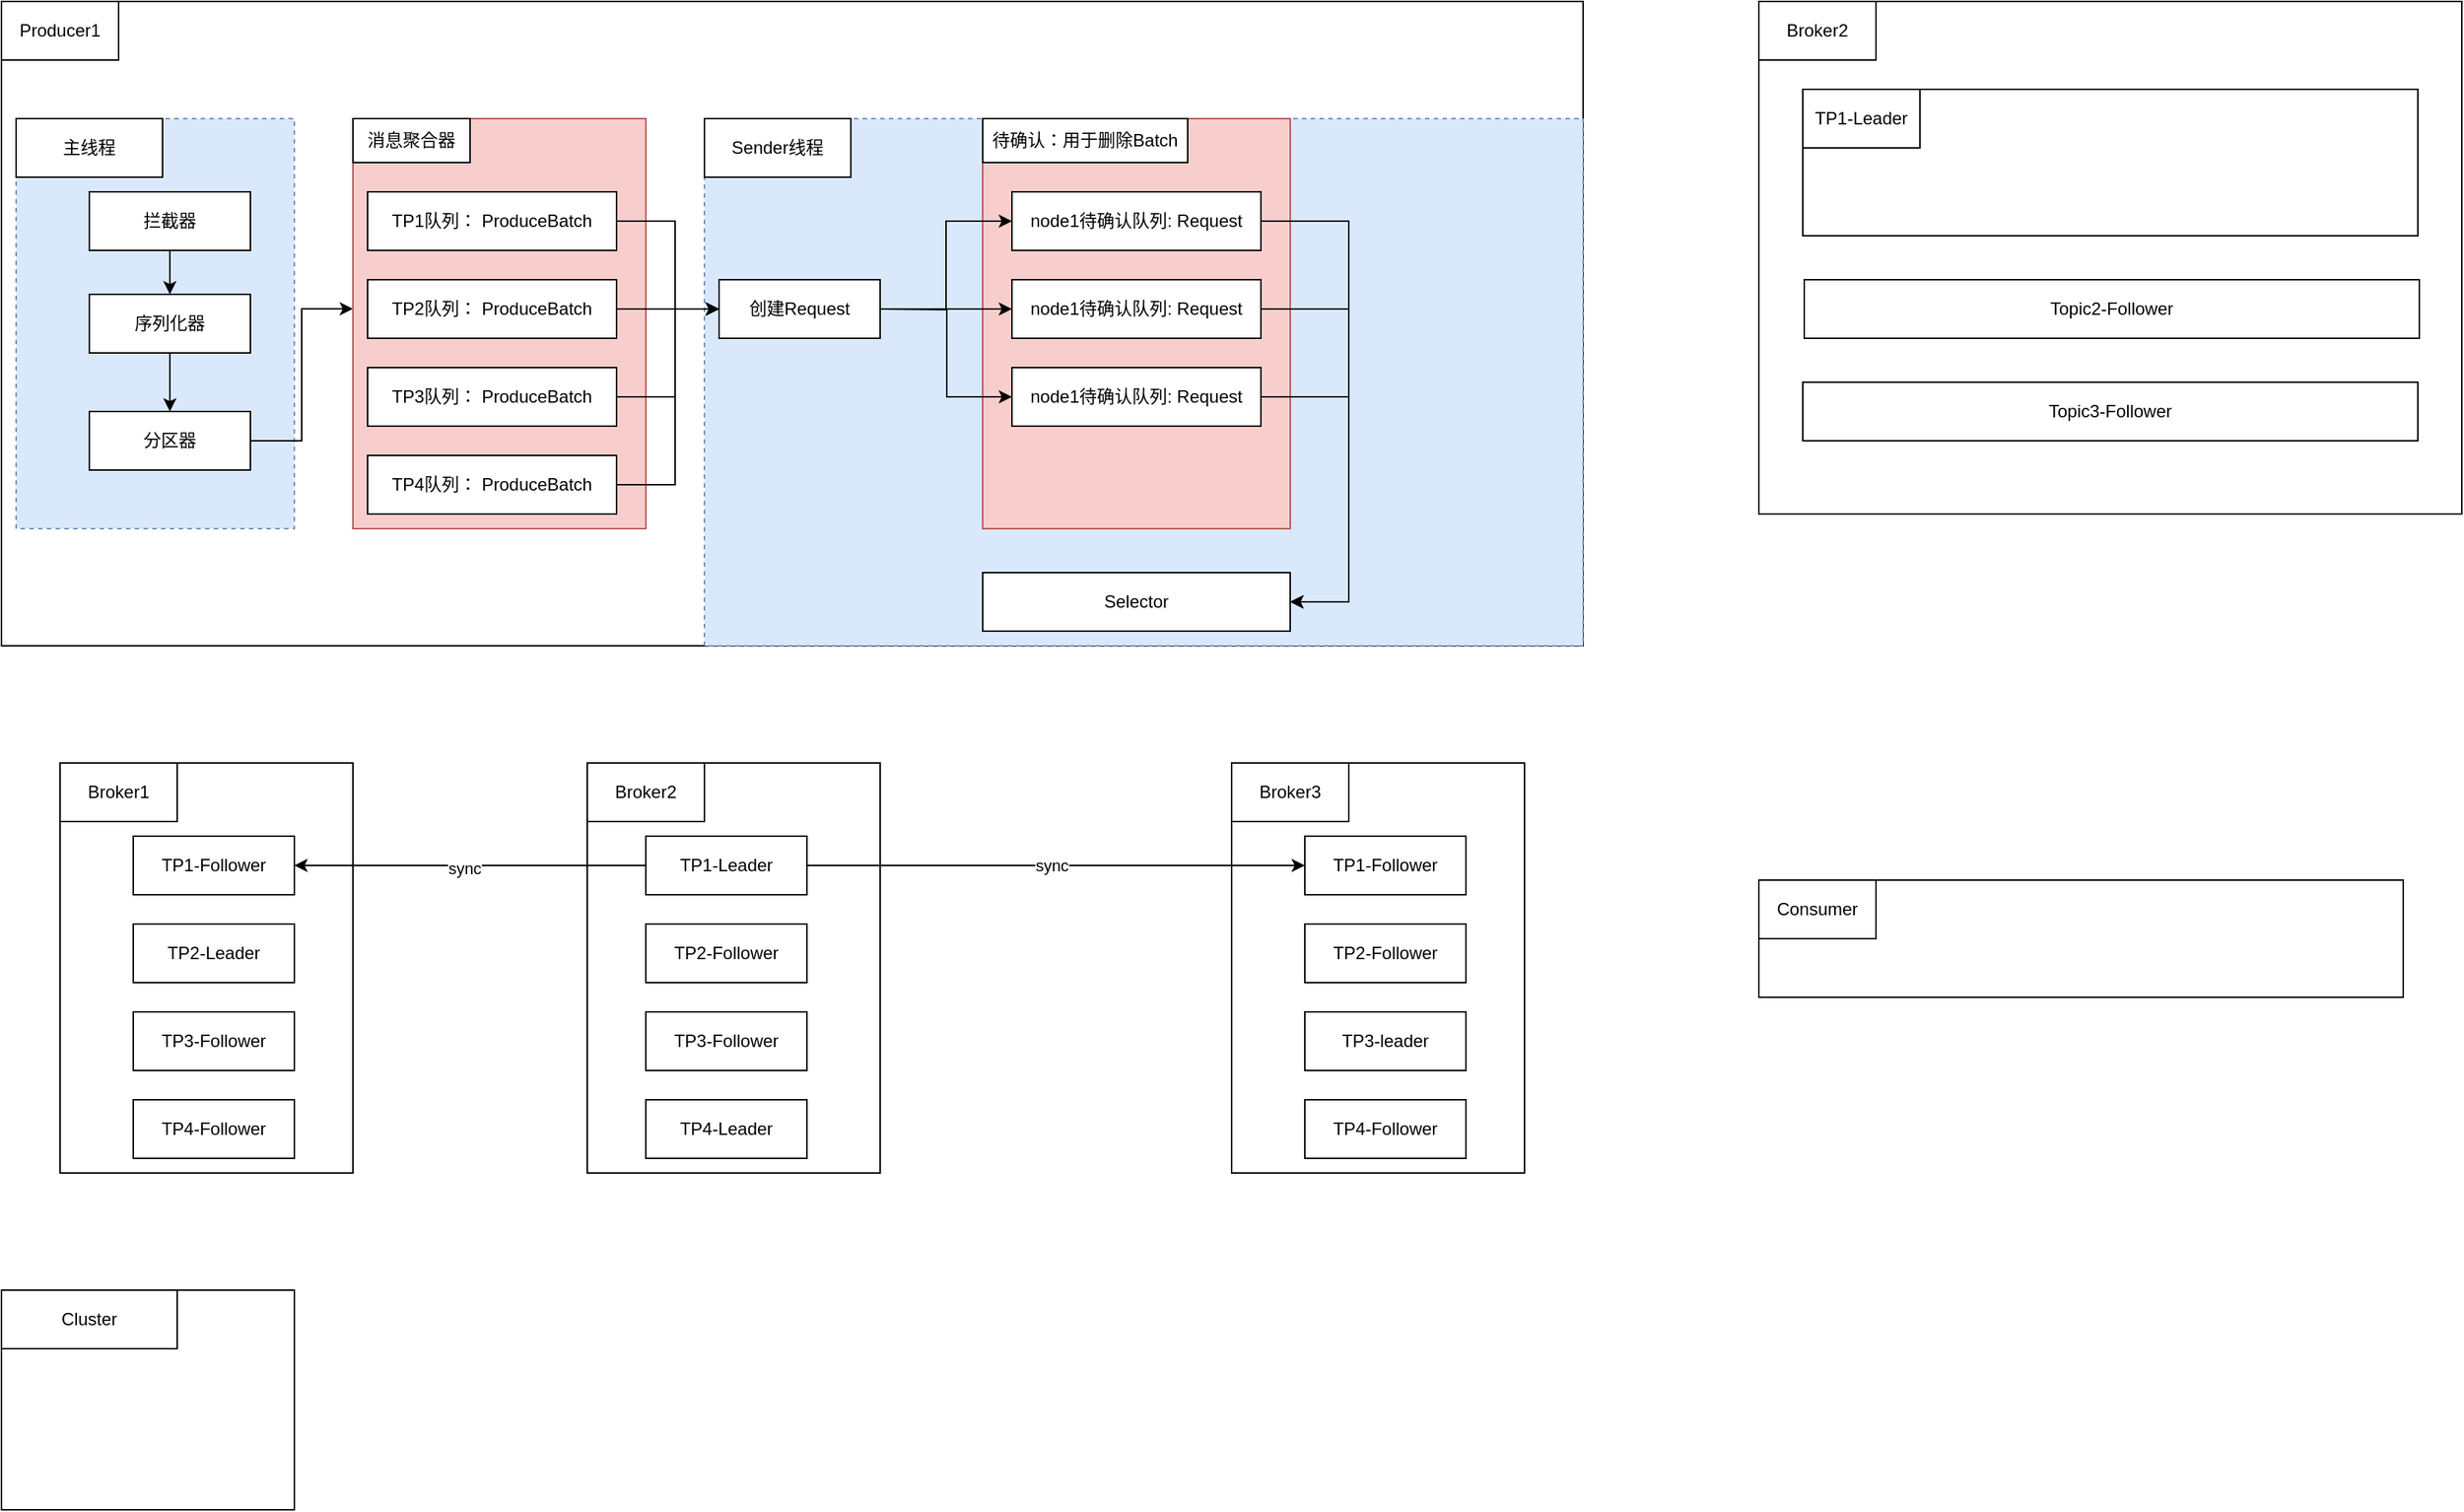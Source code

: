 <mxfile version="14.3.2" type="github"><diagram id="fw-UlmHIZEO9z2KH26Mo" name="第 1 页"><mxGraphModel dx="2860" dy="1131" grid="1" gridSize="10" guides="1" tooltips="1" connect="1" arrows="1" fold="1" page="1" pageScale="1" pageWidth="827" pageHeight="1169" math="0" shadow="0"><root><mxCell id="0"/><mxCell id="1" parent="0"/><mxCell id="Le9utmZX3Mdmg1YGm_us-4" value="" style="rounded=0;whiteSpace=wrap;html=1;" parent="1" vertex="1"><mxGeometry x="-760" y="40" width="1080" height="440" as="geometry"/></mxCell><mxCell id="Le9utmZX3Mdmg1YGm_us-47" value="" style="rounded=0;whiteSpace=wrap;html=1;dashed=1;fillColor=#dae8fc;strokeColor=#6c8ebf;" parent="1" vertex="1"><mxGeometry x="-280" y="120" width="600" height="360" as="geometry"/></mxCell><mxCell id="Le9utmZX3Mdmg1YGm_us-5" value="Producer1" style="rounded=0;whiteSpace=wrap;html=1;" parent="1" vertex="1"><mxGeometry x="-760" y="40" width="80" height="40" as="geometry"/></mxCell><mxCell id="Le9utmZX3Mdmg1YGm_us-6" value="" style="rounded=0;whiteSpace=wrap;html=1;" parent="1" vertex="1"><mxGeometry x="440" y="40" width="480" height="350" as="geometry"/></mxCell><mxCell id="Le9utmZX3Mdmg1YGm_us-7" value="Broker2" style="rounded=0;whiteSpace=wrap;html=1;" parent="1" vertex="1"><mxGeometry x="440" y="40" width="80" height="40" as="geometry"/></mxCell><mxCell id="Le9utmZX3Mdmg1YGm_us-9" value="" style="rounded=0;whiteSpace=wrap;html=1;" parent="1" vertex="1"><mxGeometry x="440" y="640" width="440" height="80" as="geometry"/></mxCell><mxCell id="Le9utmZX3Mdmg1YGm_us-10" value="Consumer" style="rounded=0;whiteSpace=wrap;html=1;" parent="1" vertex="1"><mxGeometry x="440" y="640" width="80" height="40" as="geometry"/></mxCell><mxCell id="Le9utmZX3Mdmg1YGm_us-11" value="" style="rounded=0;whiteSpace=wrap;html=1;" parent="1" vertex="1"><mxGeometry x="-720" y="560" width="200" height="280" as="geometry"/></mxCell><mxCell id="Le9utmZX3Mdmg1YGm_us-12" value="Broker1" style="rounded=0;whiteSpace=wrap;html=1;" parent="1" vertex="1"><mxGeometry x="-720" y="560" width="80" height="40" as="geometry"/></mxCell><mxCell id="Le9utmZX3Mdmg1YGm_us-13" value="" style="rounded=0;whiteSpace=wrap;html=1;" parent="1" vertex="1"><mxGeometry x="80" y="560" width="200" height="280" as="geometry"/></mxCell><mxCell id="Le9utmZX3Mdmg1YGm_us-14" value="Broker3" style="rounded=0;whiteSpace=wrap;html=1;" parent="1" vertex="1"><mxGeometry x="80" y="560" width="80" height="40" as="geometry"/></mxCell><mxCell id="Le9utmZX3Mdmg1YGm_us-16" value="" style="rounded=0;whiteSpace=wrap;html=1;" parent="1" vertex="1"><mxGeometry x="470" y="100" width="420" height="100" as="geometry"/></mxCell><mxCell id="Le9utmZX3Mdmg1YGm_us-17" value="TP1-Leader" style="rounded=0;whiteSpace=wrap;html=1;" parent="1" vertex="1"><mxGeometry x="470" y="100" width="80" height="40" as="geometry"/></mxCell><mxCell id="Le9utmZX3Mdmg1YGm_us-18" value="Topic2-Follower" style="rounded=0;whiteSpace=wrap;html=1;" parent="1" vertex="1"><mxGeometry x="471" y="230" width="420" height="40" as="geometry"/></mxCell><mxCell id="Le9utmZX3Mdmg1YGm_us-19" value="Topic3-Follower" style="rounded=0;whiteSpace=wrap;html=1;" parent="1" vertex="1"><mxGeometry x="470" y="300" width="420" height="40" as="geometry"/></mxCell><mxCell id="Le9utmZX3Mdmg1YGm_us-20" value="TP1-Follower" style="rounded=0;whiteSpace=wrap;html=1;" parent="1" vertex="1"><mxGeometry x="-670" y="610" width="110" height="40" as="geometry"/></mxCell><mxCell id="Le9utmZX3Mdmg1YGm_us-21" value="TP2-Leader" style="rounded=0;whiteSpace=wrap;html=1;" parent="1" vertex="1"><mxGeometry x="-670" y="670" width="110" height="40" as="geometry"/></mxCell><mxCell id="Le9utmZX3Mdmg1YGm_us-22" value="TP3-Follower" style="rounded=0;whiteSpace=wrap;html=1;" parent="1" vertex="1"><mxGeometry x="-670" y="730" width="110" height="40" as="geometry"/></mxCell><mxCell id="Le9utmZX3Mdmg1YGm_us-23" value="TP1-Follower" style="rounded=0;whiteSpace=wrap;html=1;" parent="1" vertex="1"><mxGeometry x="130" y="610" width="110" height="40" as="geometry"/></mxCell><mxCell id="Le9utmZX3Mdmg1YGm_us-24" value="TP2-Follower" style="rounded=0;whiteSpace=wrap;html=1;" parent="1" vertex="1"><mxGeometry x="130" y="670" width="110" height="40" as="geometry"/></mxCell><mxCell id="Le9utmZX3Mdmg1YGm_us-25" value="TP3-leader" style="rounded=0;whiteSpace=wrap;html=1;" parent="1" vertex="1"><mxGeometry x="130" y="730" width="110" height="40" as="geometry"/></mxCell><mxCell id="Le9utmZX3Mdmg1YGm_us-26" value="" style="rounded=0;whiteSpace=wrap;html=1;dashed=1;fillColor=#dae8fc;strokeColor=#6c8ebf;" parent="1" vertex="1"><mxGeometry x="-750" y="120" width="190" height="280" as="geometry"/></mxCell><mxCell id="Le9utmZX3Mdmg1YGm_us-27" value="主线程" style="rounded=0;whiteSpace=wrap;html=1;" parent="1" vertex="1"><mxGeometry x="-750" y="120" width="100" height="40" as="geometry"/></mxCell><mxCell id="Le9utmZX3Mdmg1YGm_us-31" value="" style="edgeStyle=orthogonalEdgeStyle;rounded=0;orthogonalLoop=1;jettySize=auto;html=1;" parent="1" source="Le9utmZX3Mdmg1YGm_us-28" edge="1"><mxGeometry relative="1" as="geometry"><mxPoint x="-645" y="240" as="targetPoint"/></mxGeometry></mxCell><mxCell id="Le9utmZX3Mdmg1YGm_us-28" value="拦截器" style="rounded=0;whiteSpace=wrap;html=1;" parent="1" vertex="1"><mxGeometry x="-700" y="170" width="110" height="40" as="geometry"/></mxCell><mxCell id="Le9utmZX3Mdmg1YGm_us-32" value="" style="edgeStyle=orthogonalEdgeStyle;rounded=0;orthogonalLoop=1;jettySize=auto;html=1;" parent="1" source="Le9utmZX3Mdmg1YGm_us-29" target="Le9utmZX3Mdmg1YGm_us-30" edge="1"><mxGeometry relative="1" as="geometry"/></mxCell><mxCell id="Le9utmZX3Mdmg1YGm_us-29" value="序列化器" style="rounded=0;whiteSpace=wrap;html=1;" parent="1" vertex="1"><mxGeometry x="-700" y="240" width="110" height="40" as="geometry"/></mxCell><mxCell id="Le9utmZX3Mdmg1YGm_us-42" value="" style="edgeStyle=orthogonalEdgeStyle;rounded=0;orthogonalLoop=1;jettySize=auto;html=1;entryX=0;entryY=0.464;entryDx=0;entryDy=0;entryPerimeter=0;" parent="1" source="Le9utmZX3Mdmg1YGm_us-30" target="Le9utmZX3Mdmg1YGm_us-37" edge="1"><mxGeometry relative="1" as="geometry"/></mxCell><mxCell id="Le9utmZX3Mdmg1YGm_us-30" value="分区器" style="rounded=0;whiteSpace=wrap;html=1;" parent="1" vertex="1"><mxGeometry x="-700" y="320" width="110" height="40" as="geometry"/></mxCell><mxCell id="Le9utmZX3Mdmg1YGm_us-37" value="" style="rounded=0;whiteSpace=wrap;html=1;fillColor=#f8cecc;strokeColor=#b85450;" parent="1" vertex="1"><mxGeometry x="-520" y="120" width="200" height="280" as="geometry"/></mxCell><mxCell id="Le9utmZX3Mdmg1YGm_us-56" value="" style="edgeStyle=orthogonalEdgeStyle;rounded=0;orthogonalLoop=1;jettySize=auto;html=1;" parent="1" source="Le9utmZX3Mdmg1YGm_us-38" target="Le9utmZX3Mdmg1YGm_us-55" edge="1"><mxGeometry relative="1" as="geometry"><Array as="points"><mxPoint x="-300" y="190"/><mxPoint x="-300" y="250"/></Array></mxGeometry></mxCell><mxCell id="Le9utmZX3Mdmg1YGm_us-38" value="TP1队列： ProduceBatch" style="rounded=0;whiteSpace=wrap;html=1;" parent="1" vertex="1"><mxGeometry x="-510" y="170" width="170" height="40" as="geometry"/></mxCell><mxCell id="Le9utmZX3Mdmg1YGm_us-41" value="消息聚合器" style="rounded=0;whiteSpace=wrap;html=1;" parent="1" vertex="1"><mxGeometry x="-520" y="120" width="80" height="30" as="geometry"/></mxCell><mxCell id="Le9utmZX3Mdmg1YGm_us-57" value="" style="edgeStyle=orthogonalEdgeStyle;rounded=0;orthogonalLoop=1;jettySize=auto;html=1;" parent="1" source="Le9utmZX3Mdmg1YGm_us-43" target="Le9utmZX3Mdmg1YGm_us-55" edge="1"><mxGeometry relative="1" as="geometry"><Array as="points"><mxPoint x="-280" y="250"/><mxPoint x="-280" y="250"/></Array></mxGeometry></mxCell><mxCell id="Le9utmZX3Mdmg1YGm_us-43" value="TP2队列： ProduceBatch" style="rounded=0;whiteSpace=wrap;html=1;" parent="1" vertex="1"><mxGeometry x="-510" y="230" width="170" height="40" as="geometry"/></mxCell><mxCell id="Le9utmZX3Mdmg1YGm_us-58" value="" style="edgeStyle=orthogonalEdgeStyle;rounded=0;orthogonalLoop=1;jettySize=auto;html=1;" parent="1" source="Le9utmZX3Mdmg1YGm_us-44" target="Le9utmZX3Mdmg1YGm_us-55" edge="1"><mxGeometry relative="1" as="geometry"><Array as="points"><mxPoint x="-300" y="310"/><mxPoint x="-300" y="250"/></Array></mxGeometry></mxCell><mxCell id="Le9utmZX3Mdmg1YGm_us-44" value="TP3队列： ProduceBatch" style="rounded=0;whiteSpace=wrap;html=1;" parent="1" vertex="1"><mxGeometry x="-510" y="290" width="170" height="40" as="geometry"/></mxCell><mxCell id="Le9utmZX3Mdmg1YGm_us-48" value="" style="rounded=0;whiteSpace=wrap;html=1;fillColor=#f8cecc;strokeColor=#b85450;" parent="1" vertex="1"><mxGeometry x="-90" y="120" width="210" height="280" as="geometry"/></mxCell><mxCell id="Le9utmZX3Mdmg1YGm_us-74" value="" style="edgeStyle=orthogonalEdgeStyle;rounded=0;orthogonalLoop=1;jettySize=auto;html=1;" parent="1" source="Le9utmZX3Mdmg1YGm_us-49" target="Le9utmZX3Mdmg1YGm_us-72" edge="1"><mxGeometry relative="1" as="geometry"><mxPoint x="205" y="190" as="targetPoint"/><Array as="points"><mxPoint x="160" y="190"/><mxPoint x="160" y="450"/></Array></mxGeometry></mxCell><mxCell id="Le9utmZX3Mdmg1YGm_us-49" value="node1待确认队列: Request" style="rounded=0;whiteSpace=wrap;html=1;" parent="1" vertex="1"><mxGeometry x="-70" y="170" width="170" height="40" as="geometry"/></mxCell><mxCell id="Le9utmZX3Mdmg1YGm_us-50" value="node1待确认队列: Request" style="rounded=0;whiteSpace=wrap;html=1;" parent="1" vertex="1"><mxGeometry x="-70" y="230" width="170" height="40" as="geometry"/></mxCell><mxCell id="Le9utmZX3Mdmg1YGm_us-51" value="node1待确认队列: Request" style="rounded=0;whiteSpace=wrap;html=1;" parent="1" vertex="1"><mxGeometry x="-70" y="290" width="170" height="40" as="geometry"/></mxCell><mxCell id="Le9utmZX3Mdmg1YGm_us-52" value="待确认：用于删除Batch" style="rounded=0;whiteSpace=wrap;html=1;" parent="1" vertex="1"><mxGeometry x="-90" y="120" width="140" height="30" as="geometry"/></mxCell><mxCell id="Le9utmZX3Mdmg1YGm_us-53" value="Sender线程" style="rounded=0;whiteSpace=wrap;html=1;" parent="1" vertex="1"><mxGeometry x="-280" y="120" width="100" height="40" as="geometry"/></mxCell><mxCell id="Le9utmZX3Mdmg1YGm_us-68" value="" style="edgeStyle=orthogonalEdgeStyle;rounded=0;orthogonalLoop=1;jettySize=auto;html=1;entryX=0;entryY=0.5;entryDx=0;entryDy=0;" parent="1" source="Le9utmZX3Mdmg1YGm_us-55" target="Le9utmZX3Mdmg1YGm_us-49" edge="1"><mxGeometry relative="1" as="geometry"><mxPoint x="-85" y="250" as="targetPoint"/></mxGeometry></mxCell><mxCell id="Le9utmZX3Mdmg1YGm_us-55" value="创建Request" style="rounded=0;whiteSpace=wrap;html=1;" parent="1" vertex="1"><mxGeometry x="-270" y="230" width="110" height="40" as="geometry"/></mxCell><mxCell id="Le9utmZX3Mdmg1YGm_us-69" value="" style="edgeStyle=orthogonalEdgeStyle;rounded=0;orthogonalLoop=1;jettySize=auto;html=1;entryX=0;entryY=0.5;entryDx=0;entryDy=0;exitX=1;exitY=0.5;exitDx=0;exitDy=0;" parent="1" source="Le9utmZX3Mdmg1YGm_us-55" target="Le9utmZX3Mdmg1YGm_us-50" edge="1"><mxGeometry relative="1" as="geometry"><mxPoint x="-150" y="260" as="sourcePoint"/><mxPoint x="30" y="200" as="targetPoint"/></mxGeometry></mxCell><mxCell id="Le9utmZX3Mdmg1YGm_us-70" value="" style="edgeStyle=orthogonalEdgeStyle;rounded=0;orthogonalLoop=1;jettySize=auto;html=1;entryX=0;entryY=0.5;entryDx=0;entryDy=0;fontStyle=1" parent="1" target="Le9utmZX3Mdmg1YGm_us-51" edge="1"><mxGeometry relative="1" as="geometry"><mxPoint x="-160" y="250" as="sourcePoint"/><mxPoint x="40" y="210" as="targetPoint"/></mxGeometry></mxCell><mxCell id="Le9utmZX3Mdmg1YGm_us-72" value="Selector" style="rounded=0;whiteSpace=wrap;html=1;" parent="1" vertex="1"><mxGeometry x="-90" y="430" width="210" height="40" as="geometry"/></mxCell><mxCell id="Le9utmZX3Mdmg1YGm_us-75" value="" style="edgeStyle=orthogonalEdgeStyle;rounded=0;orthogonalLoop=1;jettySize=auto;html=1;" parent="1" source="Le9utmZX3Mdmg1YGm_us-50" edge="1"><mxGeometry relative="1" as="geometry"><mxPoint x="110" y="200" as="sourcePoint"/><mxPoint x="120" y="450" as="targetPoint"/><Array as="points"><mxPoint x="160" y="250"/><mxPoint x="160" y="450"/></Array></mxGeometry></mxCell><mxCell id="Le9utmZX3Mdmg1YGm_us-76" value="" style="edgeStyle=orthogonalEdgeStyle;rounded=0;orthogonalLoop=1;jettySize=auto;html=1;exitX=1;exitY=0.5;exitDx=0;exitDy=0;entryX=1;entryY=0.5;entryDx=0;entryDy=0;" parent="1" source="Le9utmZX3Mdmg1YGm_us-51" target="Le9utmZX3Mdmg1YGm_us-72" edge="1"><mxGeometry relative="1" as="geometry"><mxPoint x="120" y="210" as="sourcePoint"/><mxPoint x="70" y="450" as="targetPoint"/><Array as="points"><mxPoint x="160" y="310"/><mxPoint x="160" y="450"/></Array></mxGeometry></mxCell><mxCell id="Le9utmZX3Mdmg1YGm_us-77" value="" style="rounded=0;whiteSpace=wrap;html=1;" parent="1" vertex="1"><mxGeometry x="-760" y="920" width="200" height="150" as="geometry"/></mxCell><mxCell id="Le9utmZX3Mdmg1YGm_us-78" value="Cluster" style="rounded=0;whiteSpace=wrap;html=1;" parent="1" vertex="1"><mxGeometry x="-760" y="920" width="120" height="40" as="geometry"/></mxCell><mxCell id="Le9utmZX3Mdmg1YGm_us-84" value="TP4队列： ProduceBatch" style="rounded=0;whiteSpace=wrap;html=1;" parent="1" vertex="1"><mxGeometry x="-510" y="350" width="170" height="40" as="geometry"/></mxCell><mxCell id="Le9utmZX3Mdmg1YGm_us-87" value="" style="edgeStyle=orthogonalEdgeStyle;rounded=0;orthogonalLoop=1;jettySize=auto;html=1;exitX=1;exitY=0.5;exitDx=0;exitDy=0;entryX=0;entryY=0.5;entryDx=0;entryDy=0;" parent="1" source="Le9utmZX3Mdmg1YGm_us-84" target="Le9utmZX3Mdmg1YGm_us-55" edge="1"><mxGeometry relative="1" as="geometry"><mxPoint x="-330" y="320" as="sourcePoint"/><mxPoint x="-260" y="260" as="targetPoint"/><Array as="points"><mxPoint x="-300" y="370"/><mxPoint x="-300" y="250"/></Array></mxGeometry></mxCell><mxCell id="Le9utmZX3Mdmg1YGm_us-88" value="TP4-Follower" style="rounded=0;whiteSpace=wrap;html=1;" parent="1" vertex="1"><mxGeometry x="-670" y="790" width="110" height="40" as="geometry"/></mxCell><mxCell id="Le9utmZX3Mdmg1YGm_us-89" value="TP4-Follower" style="rounded=0;whiteSpace=wrap;html=1;" parent="1" vertex="1"><mxGeometry x="130" y="790" width="110" height="40" as="geometry"/></mxCell><mxCell id="Le9utmZX3Mdmg1YGm_us-90" value="" style="rounded=0;whiteSpace=wrap;html=1;" parent="1" vertex="1"><mxGeometry x="-360" y="560" width="200" height="280" as="geometry"/></mxCell><mxCell id="Le9utmZX3Mdmg1YGm_us-91" value="TP4-Leader" style="rounded=0;whiteSpace=wrap;html=1;" parent="1" vertex="1"><mxGeometry x="-320" y="790" width="110" height="40" as="geometry"/></mxCell><mxCell id="Le9utmZX3Mdmg1YGm_us-97" value="" style="edgeStyle=orthogonalEdgeStyle;rounded=0;orthogonalLoop=1;jettySize=auto;html=1;" parent="1" source="Le9utmZX3Mdmg1YGm_us-92" target="Le9utmZX3Mdmg1YGm_us-23" edge="1"><mxGeometry relative="1" as="geometry"><mxPoint x="-135" y="630" as="targetPoint"/></mxGeometry></mxCell><mxCell id="Le9utmZX3Mdmg1YGm_us-98" value="sync" style="edgeLabel;html=1;align=center;verticalAlign=middle;resizable=0;points=[];" parent="Le9utmZX3Mdmg1YGm_us-97" vertex="1" connectable="0"><mxGeometry x="-0.018" relative="1" as="geometry"><mxPoint as="offset"/></mxGeometry></mxCell><mxCell id="Le9utmZX3Mdmg1YGm_us-100" value="" style="edgeStyle=orthogonalEdgeStyle;rounded=0;orthogonalLoop=1;jettySize=auto;html=1;entryX=1;entryY=0.5;entryDx=0;entryDy=0;" parent="1" source="Le9utmZX3Mdmg1YGm_us-92" target="Le9utmZX3Mdmg1YGm_us-20" edge="1"><mxGeometry relative="1" as="geometry"><mxPoint x="-395" y="630" as="targetPoint"/></mxGeometry></mxCell><mxCell id="Le9utmZX3Mdmg1YGm_us-101" value="sync" style="edgeLabel;html=1;align=center;verticalAlign=middle;resizable=0;points=[];" parent="Le9utmZX3Mdmg1YGm_us-100" vertex="1" connectable="0"><mxGeometry x="0.033" y="2" relative="1" as="geometry"><mxPoint as="offset"/></mxGeometry></mxCell><mxCell id="Le9utmZX3Mdmg1YGm_us-92" value="TP1-Leader" style="rounded=0;whiteSpace=wrap;html=1;" parent="1" vertex="1"><mxGeometry x="-320" y="610" width="110" height="40" as="geometry"/></mxCell><mxCell id="Le9utmZX3Mdmg1YGm_us-93" value="Broker2" style="rounded=0;whiteSpace=wrap;html=1;" parent="1" vertex="1"><mxGeometry x="-360" y="560" width="80" height="40" as="geometry"/></mxCell><mxCell id="Le9utmZX3Mdmg1YGm_us-94" value="TP2-Follower" style="rounded=0;whiteSpace=wrap;html=1;" parent="1" vertex="1"><mxGeometry x="-320" y="670" width="110" height="40" as="geometry"/></mxCell><mxCell id="Le9utmZX3Mdmg1YGm_us-95" value="TP3-Follower" style="rounded=0;whiteSpace=wrap;html=1;" parent="1" vertex="1"><mxGeometry x="-320" y="730" width="110" height="40" as="geometry"/></mxCell></root></mxGraphModel></diagram></mxfile>
